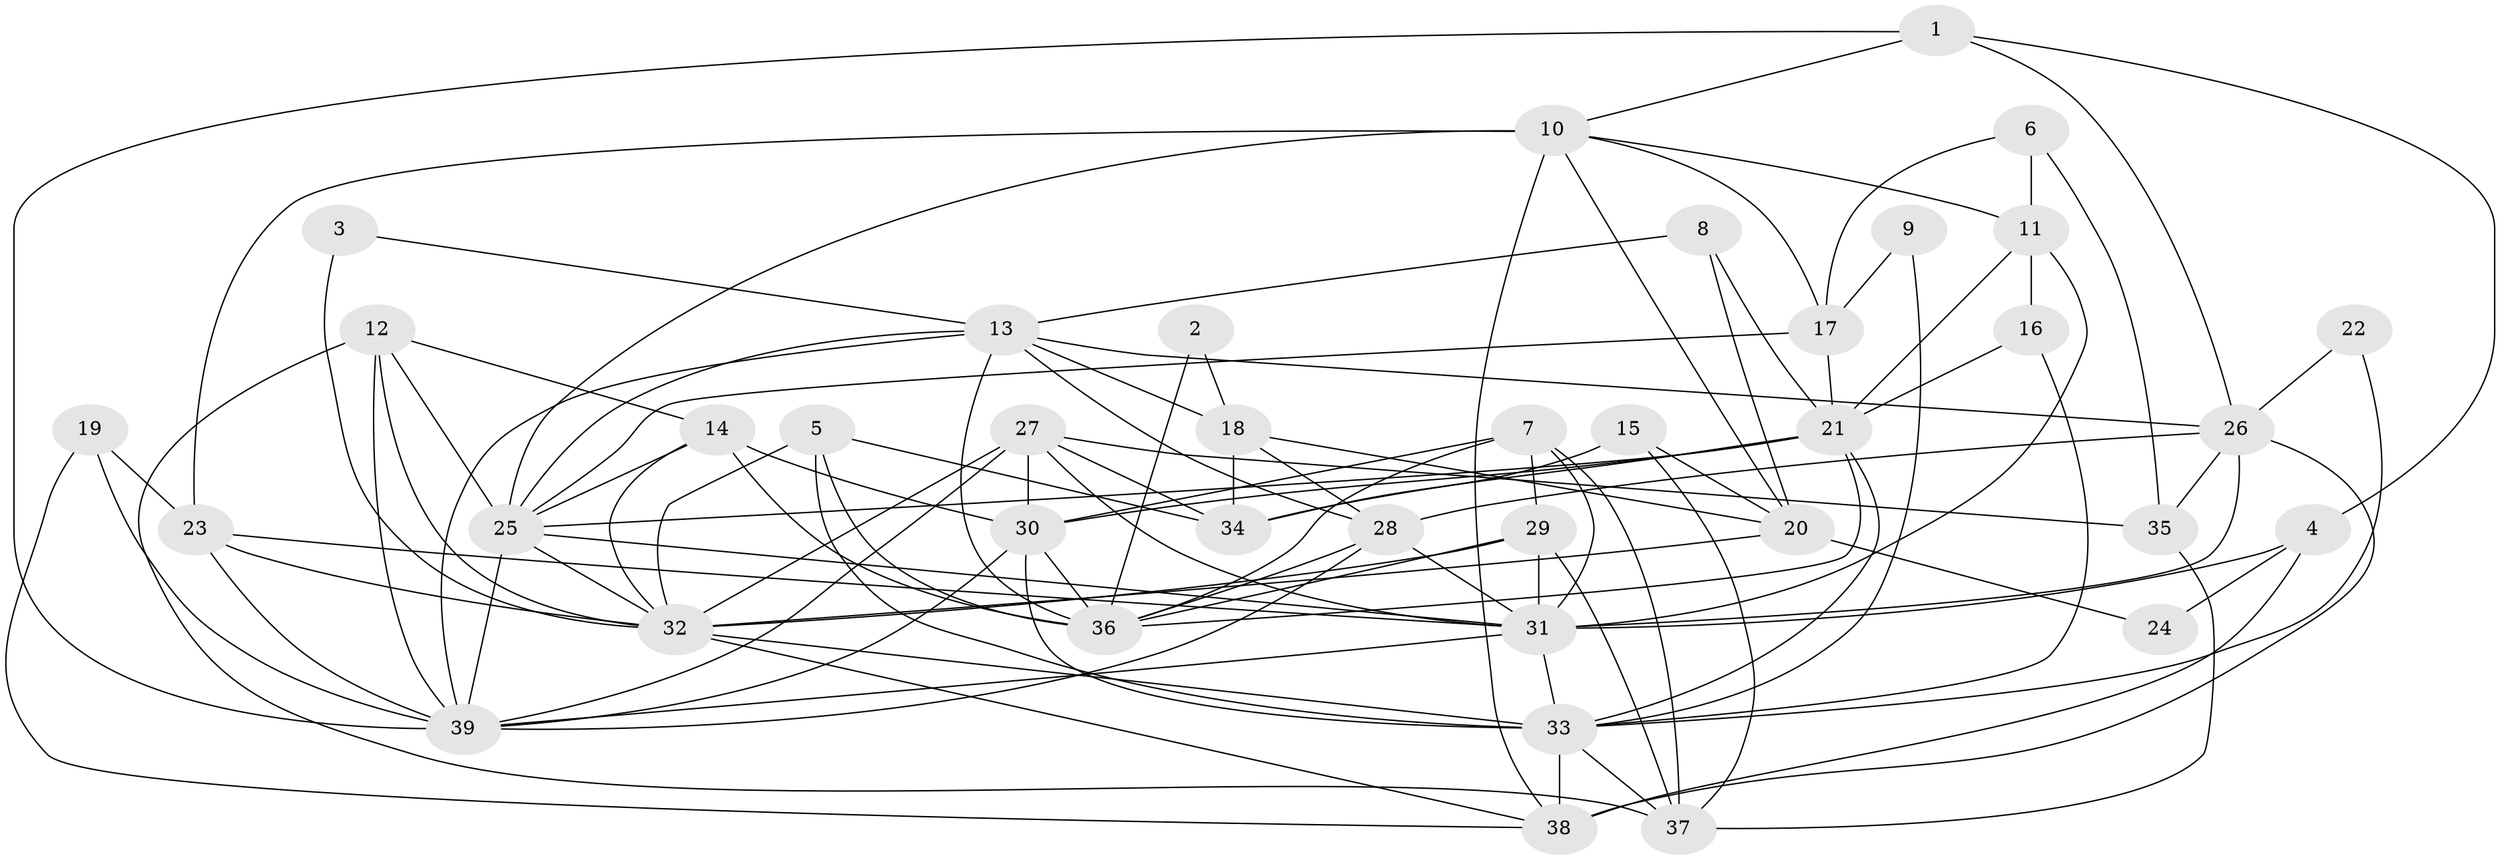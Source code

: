 // original degree distribution, {4: 0.2692307692307692, 5: 0.1794871794871795, 3: 0.23076923076923078, 6: 0.08974358974358974, 2: 0.16666666666666666, 8: 0.01282051282051282, 7: 0.05128205128205128}
// Generated by graph-tools (version 1.1) at 2025/50/03/09/25 03:50:12]
// undirected, 39 vertices, 107 edges
graph export_dot {
graph [start="1"]
  node [color=gray90,style=filled];
  1;
  2;
  3;
  4;
  5;
  6;
  7;
  8;
  9;
  10;
  11;
  12;
  13;
  14;
  15;
  16;
  17;
  18;
  19;
  20;
  21;
  22;
  23;
  24;
  25;
  26;
  27;
  28;
  29;
  30;
  31;
  32;
  33;
  34;
  35;
  36;
  37;
  38;
  39;
  1 -- 4 [weight=1.0];
  1 -- 10 [weight=1.0];
  1 -- 26 [weight=1.0];
  1 -- 39 [weight=1.0];
  2 -- 18 [weight=1.0];
  2 -- 36 [weight=1.0];
  3 -- 13 [weight=1.0];
  3 -- 32 [weight=1.0];
  4 -- 24 [weight=1.0];
  4 -- 31 [weight=2.0];
  4 -- 38 [weight=1.0];
  5 -- 32 [weight=1.0];
  5 -- 33 [weight=1.0];
  5 -- 34 [weight=1.0];
  5 -- 36 [weight=1.0];
  6 -- 11 [weight=1.0];
  6 -- 17 [weight=1.0];
  6 -- 35 [weight=1.0];
  7 -- 29 [weight=1.0];
  7 -- 30 [weight=1.0];
  7 -- 31 [weight=1.0];
  7 -- 36 [weight=1.0];
  7 -- 37 [weight=1.0];
  8 -- 13 [weight=1.0];
  8 -- 20 [weight=1.0];
  8 -- 21 [weight=1.0];
  9 -- 17 [weight=1.0];
  9 -- 33 [weight=1.0];
  10 -- 11 [weight=1.0];
  10 -- 17 [weight=1.0];
  10 -- 20 [weight=1.0];
  10 -- 23 [weight=2.0];
  10 -- 25 [weight=1.0];
  10 -- 38 [weight=1.0];
  11 -- 16 [weight=1.0];
  11 -- 21 [weight=1.0];
  11 -- 31 [weight=2.0];
  12 -- 14 [weight=1.0];
  12 -- 25 [weight=1.0];
  12 -- 32 [weight=1.0];
  12 -- 37 [weight=1.0];
  12 -- 39 [weight=1.0];
  13 -- 18 [weight=1.0];
  13 -- 25 [weight=1.0];
  13 -- 26 [weight=1.0];
  13 -- 28 [weight=1.0];
  13 -- 36 [weight=1.0];
  13 -- 39 [weight=1.0];
  14 -- 25 [weight=1.0];
  14 -- 30 [weight=1.0];
  14 -- 32 [weight=1.0];
  14 -- 36 [weight=1.0];
  15 -- 20 [weight=1.0];
  15 -- 34 [weight=1.0];
  15 -- 37 [weight=1.0];
  16 -- 21 [weight=1.0];
  16 -- 33 [weight=1.0];
  17 -- 21 [weight=1.0];
  17 -- 25 [weight=1.0];
  18 -- 20 [weight=1.0];
  18 -- 28 [weight=1.0];
  18 -- 34 [weight=1.0];
  19 -- 23 [weight=1.0];
  19 -- 38 [weight=1.0];
  19 -- 39 [weight=1.0];
  20 -- 24 [weight=1.0];
  20 -- 32 [weight=1.0];
  21 -- 25 [weight=1.0];
  21 -- 30 [weight=1.0];
  21 -- 33 [weight=1.0];
  21 -- 34 [weight=1.0];
  21 -- 36 [weight=1.0];
  22 -- 26 [weight=1.0];
  22 -- 33 [weight=1.0];
  23 -- 31 [weight=1.0];
  23 -- 32 [weight=1.0];
  23 -- 39 [weight=1.0];
  25 -- 31 [weight=1.0];
  25 -- 32 [weight=1.0];
  25 -- 39 [weight=1.0];
  26 -- 28 [weight=1.0];
  26 -- 31 [weight=1.0];
  26 -- 35 [weight=1.0];
  26 -- 38 [weight=1.0];
  27 -- 30 [weight=2.0];
  27 -- 31 [weight=1.0];
  27 -- 32 [weight=1.0];
  27 -- 34 [weight=1.0];
  27 -- 35 [weight=2.0];
  27 -- 39 [weight=1.0];
  28 -- 31 [weight=1.0];
  28 -- 36 [weight=1.0];
  28 -- 39 [weight=1.0];
  29 -- 31 [weight=1.0];
  29 -- 32 [weight=2.0];
  29 -- 36 [weight=1.0];
  29 -- 37 [weight=1.0];
  30 -- 33 [weight=1.0];
  30 -- 36 [weight=1.0];
  30 -- 39 [weight=1.0];
  31 -- 33 [weight=1.0];
  31 -- 39 [weight=1.0];
  32 -- 33 [weight=1.0];
  32 -- 38 [weight=1.0];
  33 -- 37 [weight=1.0];
  33 -- 38 [weight=2.0];
  35 -- 37 [weight=1.0];
}

